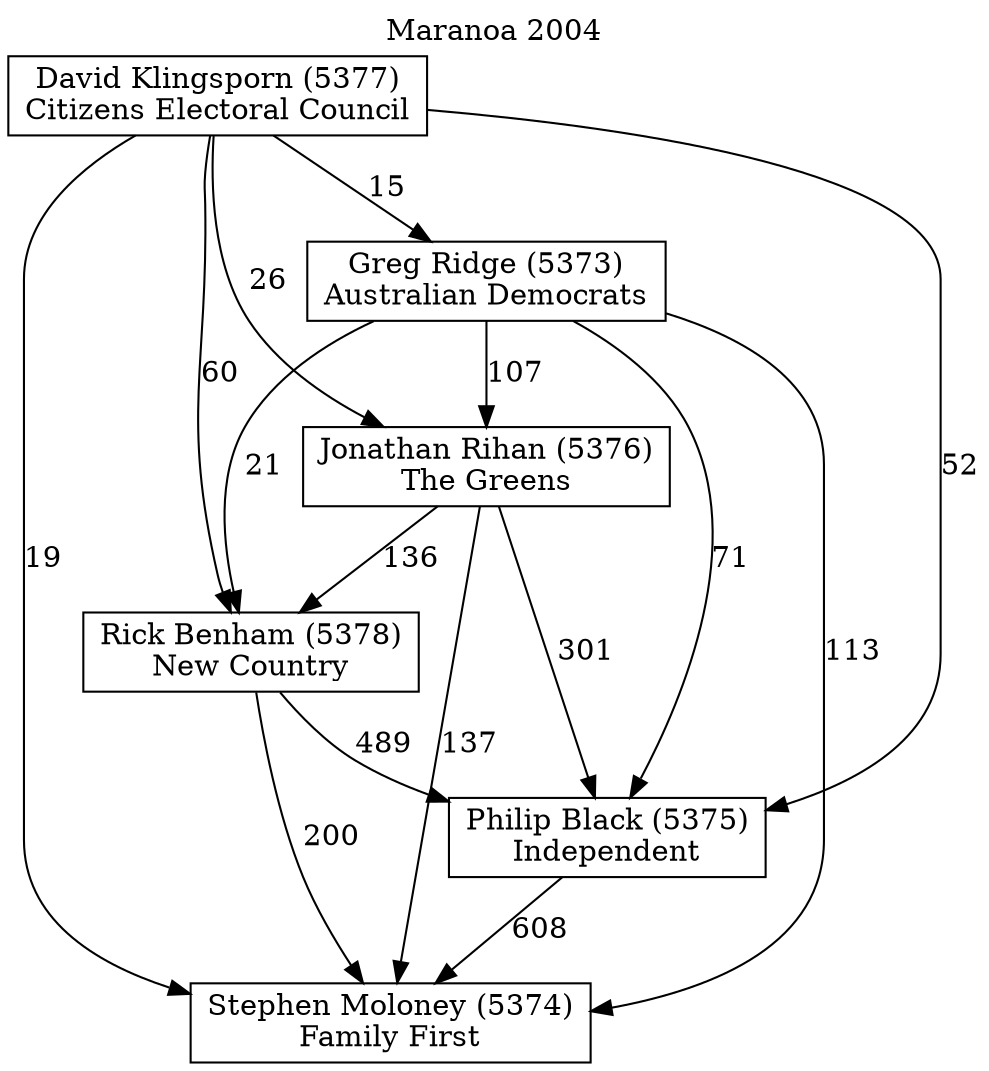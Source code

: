 // House preference flow
digraph "Stephen Moloney (5374)_Maranoa_2004" {
	graph [label="Maranoa 2004" labelloc=t mclimit=10]
	node [shape=box]
	"Stephen Moloney (5374)" [label="Stephen Moloney (5374)
Family First"]
	"Philip Black (5375)" [label="Philip Black (5375)
Independent"]
	"Rick Benham (5378)" [label="Rick Benham (5378)
New Country"]
	"Jonathan Rihan (5376)" [label="Jonathan Rihan (5376)
The Greens"]
	"Greg Ridge (5373)" [label="Greg Ridge (5373)
Australian Democrats"]
	"David Klingsporn (5377)" [label="David Klingsporn (5377)
Citizens Electoral Council"]
	"Philip Black (5375)" -> "Stephen Moloney (5374)" [label=608]
	"Rick Benham (5378)" -> "Philip Black (5375)" [label=489]
	"Jonathan Rihan (5376)" -> "Rick Benham (5378)" [label=136]
	"Greg Ridge (5373)" -> "Jonathan Rihan (5376)" [label=107]
	"David Klingsporn (5377)" -> "Greg Ridge (5373)" [label=15]
	"Rick Benham (5378)" -> "Stephen Moloney (5374)" [label=200]
	"Jonathan Rihan (5376)" -> "Stephen Moloney (5374)" [label=137]
	"Greg Ridge (5373)" -> "Stephen Moloney (5374)" [label=113]
	"David Klingsporn (5377)" -> "Stephen Moloney (5374)" [label=19]
	"David Klingsporn (5377)" -> "Jonathan Rihan (5376)" [label=26]
	"Greg Ridge (5373)" -> "Rick Benham (5378)" [label=21]
	"David Klingsporn (5377)" -> "Rick Benham (5378)" [label=60]
	"Jonathan Rihan (5376)" -> "Philip Black (5375)" [label=301]
	"Greg Ridge (5373)" -> "Philip Black (5375)" [label=71]
	"David Klingsporn (5377)" -> "Philip Black (5375)" [label=52]
}
